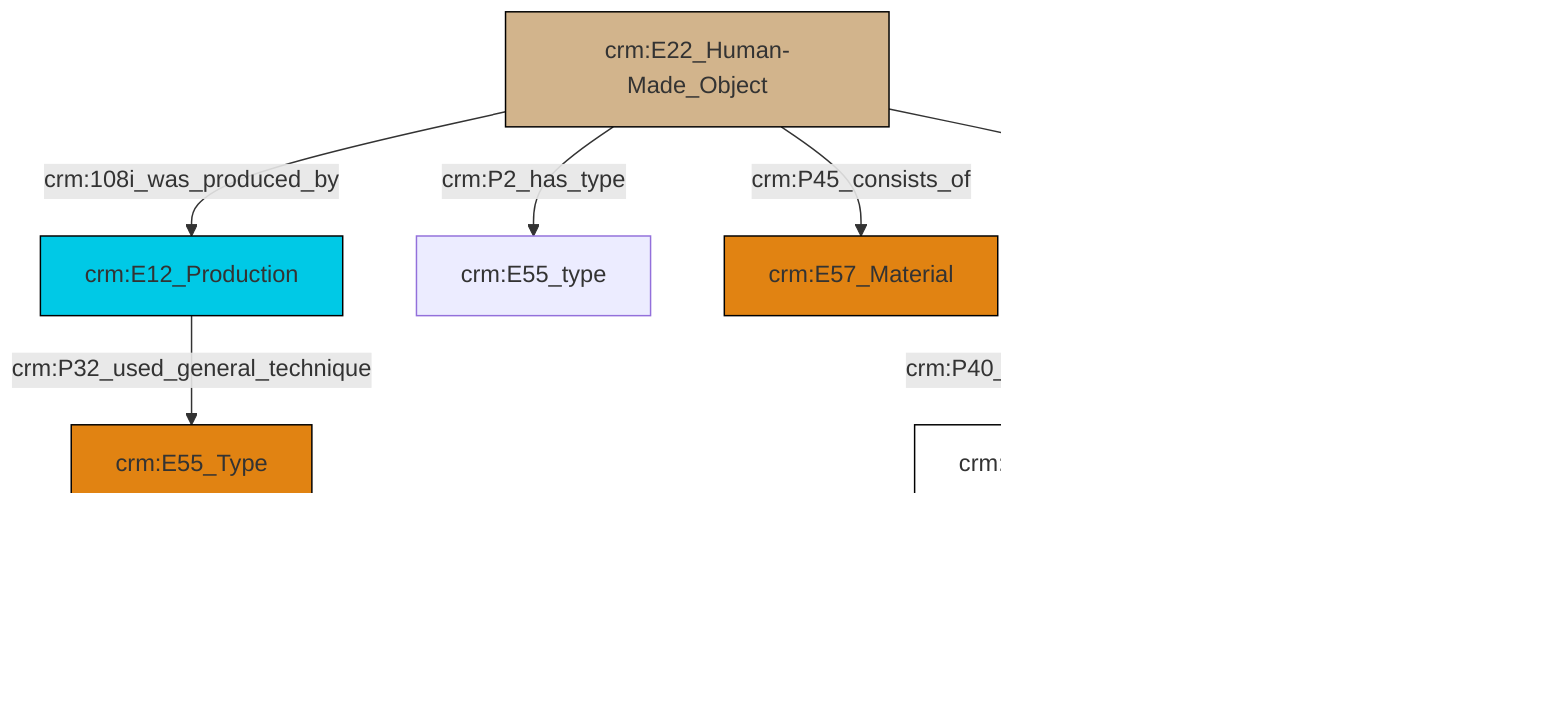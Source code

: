 graph TD
classDef Literal fill:#f2f2f2,stroke:#000000;
classDef CRM_Entity fill:#FFFFFF,stroke:#000000;
classDef Temporal_Entity fill:#00C9E6, stroke:#000000;
classDef Type fill:#E18312, stroke:#000000;
classDef Time-Span fill:#2C9C91, stroke:#000000;
classDef Appellation fill:#FFEB7F, stroke:#000000;
classDef Place fill:#008836, stroke:#000000;
classDef Persistent_Item fill:#B266B2, stroke:#000000;
classDef Conceptual_Object fill:#FFD700, stroke:#000000;
classDef Physical_Thing fill:#D2B48C, stroke:#000000;
classDef Actor fill:#f58aad, stroke:#000000;
classDef PC_Classes fill:#4ce600, stroke:#000000;
classDef Multi fill:#cccccc,stroke:#000000;

0["crm:E12_Production"]:::Temporal_Entity -->|crm:P32_used_general_technique| 1["crm:E55_Type"]:::Type
2["crm:E54_Dimension"]:::CRM_Entity -->|crm:P2_has_type| 3["crm:E55_Type"]:::Type
6["crm:E22_Human-Made_Object"]:::Physical_Thing -->|crm:P2_has_type| 7["crm:E55_type"]:::Default
6["crm:E22_Human-Made_Object"]:::Physical_Thing -->|crm:108i_was_produced_by| 0["crm:E12_Production"]:::Temporal_Entity
6["crm:E22_Human-Made_Object"]:::Physical_Thing -->|crm:P45_consists_of| 9["crm:E57_Material"]:::Type
2["crm:E54_Dimension"]:::CRM_Entity -->|crm:P91_has_unit| 4["crm:E58_Measurement_unit"]:::Default
14["crm:E16_Measurement"]:::Temporal_Entity -->|crm:P14_carried_out_by| 11["crm:E39_Actor"]:::Actor
6["crm:E22_Human-Made_Object"]:::Physical_Thing -->|crm:P39i_was_measured_by| 14["crm:E16_Measurement"]:::Temporal_Entity
2["crm:E54_Dimension"]:::CRM_Entity -->|crm:P90_has_value| 19[rdfs:Literal]:::Literal
14["crm:E16_Measurement"]:::Temporal_Entity -->|crm:P40_observed_dimension| 2["crm:E54_Dimension"]:::CRM_Entity